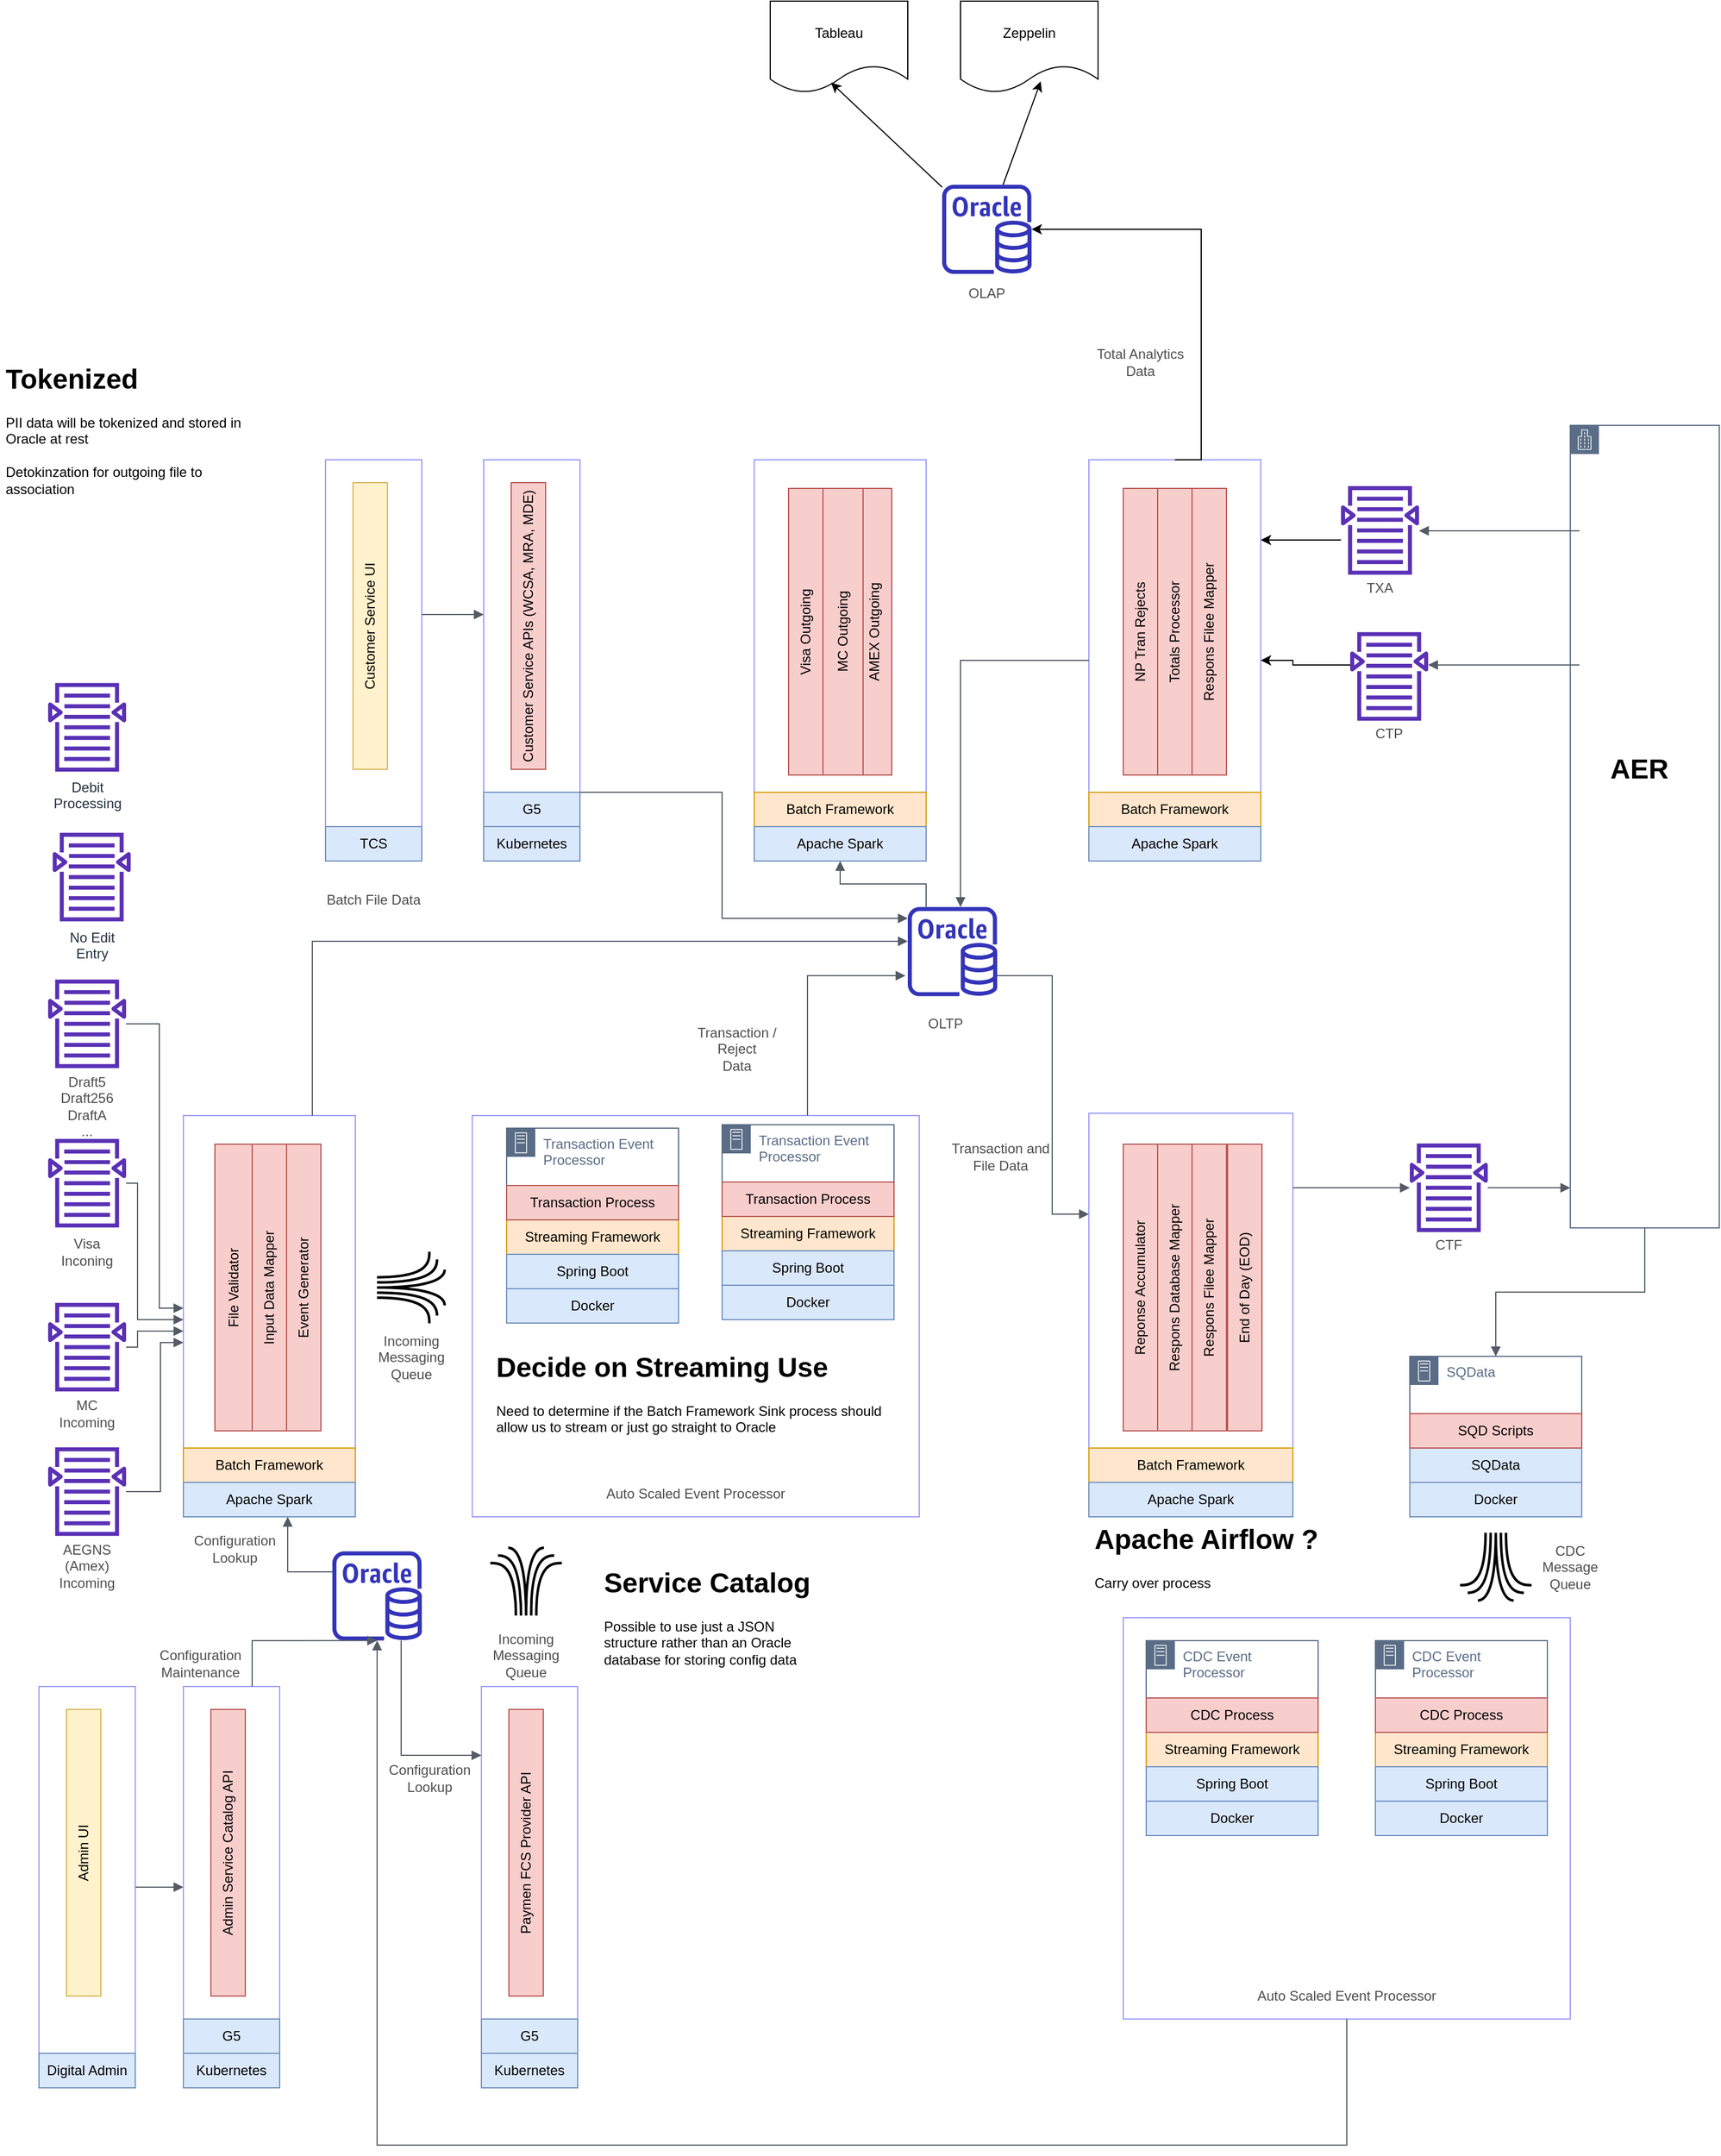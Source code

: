 <mxfile version="13.1.14" type="github" pages="2">
  <diagram id="GUZp1yqy1DNV-uzC5Edy" name="Page-1">
    <mxGraphModel dx="1251" dy="2451" grid="1" gridSize="10" guides="1" tooltips="1" connect="1" arrows="1" fold="1" page="1" pageScale="1" pageWidth="1100" pageHeight="850" math="0" shadow="0">
      <root>
        <mxCell id="0" />
        <mxCell id="1" parent="0" />
        <mxCell id="5xwIzjTkguHjPRyQFBAN-2" value="" style="rounded=0;whiteSpace=wrap;html=1;strokeColor=#9999FF;" parent="1" vertex="1">
          <mxGeometry x="542" y="-178" width="150" height="350" as="geometry" />
        </mxCell>
        <mxCell id="5xwIzjTkguHjPRyQFBAN-3" value="File Validator" style="rounded=0;whiteSpace=wrap;html=1;strokeColor=#b85450;labelBackgroundColor=none;rotation=-90;fillColor=#f8cecc;" parent="1" vertex="1">
          <mxGeometry x="461" y="-44.5" width="250" height="33" as="geometry" />
        </mxCell>
        <mxCell id="5xwIzjTkguHjPRyQFBAN-4" value="Event Generator" style="rounded=0;whiteSpace=wrap;html=1;strokeColor=#b85450;labelBackgroundColor=none;rotation=-90;fillColor=#f8cecc;" parent="1" vertex="1">
          <mxGeometry x="522" y="-43" width="250" height="30" as="geometry" />
        </mxCell>
        <mxCell id="5xwIzjTkguHjPRyQFBAN-5" value="Batch Framework" style="rounded=0;whiteSpace=wrap;html=1;strokeColor=#d79b00;labelBackgroundColor=none;rotation=0;fillColor=#ffe6cc;" parent="1" vertex="1">
          <mxGeometry x="542" y="112" width="150" height="30" as="geometry" />
        </mxCell>
        <mxCell id="5xwIzjTkguHjPRyQFBAN-6" value="Apache Spark" style="rounded=0;whiteSpace=wrap;html=1;strokeColor=#6c8ebf;labelBackgroundColor=none;rotation=0;fillColor=#dae8fc;" parent="1" vertex="1">
          <mxGeometry x="542" y="142" width="150" height="30" as="geometry" />
        </mxCell>
        <mxCell id="5xwIzjTkguHjPRyQFBAN-11" value="" style="outlineConnect=0;fontColor=#232F3E;gradientColor=none;fillColor=#5A30B5;strokeColor=none;dashed=0;verticalLabelPosition=bottom;verticalAlign=top;align=center;html=1;fontSize=12;fontStyle=0;aspect=fixed;pointerEvents=1;shape=mxgraph.aws4.search_documents;shadow=0;labelBackgroundColor=none;" parent="1" vertex="1">
          <mxGeometry x="424" y="-297" width="68" height="78" as="geometry" />
        </mxCell>
        <mxCell id="5xwIzjTkguHjPRyQFBAN-12" value="Input Data Mapper" style="rounded=0;whiteSpace=wrap;html=1;strokeColor=#b85450;labelBackgroundColor=none;rotation=-90;fillColor=#f8cecc;" parent="1" vertex="1">
          <mxGeometry x="492" y="-43" width="250" height="30" as="geometry" />
        </mxCell>
        <mxCell id="5xwIzjTkguHjPRyQFBAN-15" value="" style="rounded=0;whiteSpace=wrap;html=1;strokeColor=#9999FF;" parent="1" vertex="1">
          <mxGeometry x="794" y="-178" width="390" height="350" as="geometry" />
        </mxCell>
        <mxCell id="5xwIzjTkguHjPRyQFBAN-16" value="Auto Scaled Event Processor" style="text;html=1;strokeColor=none;fillColor=none;align=center;verticalAlign=middle;whiteSpace=wrap;rounded=0;shadow=0;labelBackgroundColor=none;fontColor=#4D4D4D;" parent="1" vertex="1">
          <mxGeometry x="794" y="132" width="390" height="40" as="geometry" />
        </mxCell>
        <mxCell id="5xwIzjTkguHjPRyQFBAN-21" value="" style="group" parent="1" vertex="1" connectable="0">
          <mxGeometry x="824" y="-167" width="150" height="170" as="geometry" />
        </mxCell>
        <mxCell id="5xwIzjTkguHjPRyQFBAN-17" value="Transaction Event Processor" style="points=[[0,0],[0.25,0],[0.5,0],[0.75,0],[1,0],[1,0.25],[1,0.5],[1,0.75],[1,1],[0.75,1],[0.5,1],[0.25,1],[0,1],[0,0.75],[0,0.5],[0,0.25]];outlineConnect=0;gradientColor=none;html=1;whiteSpace=wrap;fontSize=12;fontStyle=0;shape=mxgraph.aws4.group;grIcon=mxgraph.aws4.group_on_premise;strokeColor=#5A6C86;fillColor=none;verticalAlign=top;align=left;spacingLeft=30;fontColor=#5A6C86;dashed=0;shadow=0;labelBackgroundColor=none;" parent="5xwIzjTkguHjPRyQFBAN-21" vertex="1">
          <mxGeometry width="150" height="170" as="geometry" />
        </mxCell>
        <mxCell id="5xwIzjTkguHjPRyQFBAN-18" value="Streaming Framework" style="rounded=0;whiteSpace=wrap;html=1;strokeColor=#d79b00;labelBackgroundColor=none;rotation=0;fillColor=#ffe6cc;" parent="5xwIzjTkguHjPRyQFBAN-21" vertex="1">
          <mxGeometry y="80" width="150" height="30" as="geometry" />
        </mxCell>
        <mxCell id="5xwIzjTkguHjPRyQFBAN-19" value="Spring Boot" style="rounded=0;whiteSpace=wrap;html=1;strokeColor=#6c8ebf;labelBackgroundColor=none;rotation=0;fillColor=#dae8fc;" parent="5xwIzjTkguHjPRyQFBAN-21" vertex="1">
          <mxGeometry y="110" width="150" height="30" as="geometry" />
        </mxCell>
        <mxCell id="5xwIzjTkguHjPRyQFBAN-20" value="Docker" style="rounded=0;whiteSpace=wrap;html=1;strokeColor=#6c8ebf;labelBackgroundColor=none;rotation=0;fillColor=#dae8fc;" parent="5xwIzjTkguHjPRyQFBAN-21" vertex="1">
          <mxGeometry y="140" width="150" height="30" as="geometry" />
        </mxCell>
        <mxCell id="5xwIzjTkguHjPRyQFBAN-190" value="Transaction Process" style="rounded=0;whiteSpace=wrap;html=1;strokeColor=#b85450;labelBackgroundColor=none;rotation=0;fillColor=#f8cecc;" parent="5xwIzjTkguHjPRyQFBAN-21" vertex="1">
          <mxGeometry y="50" width="150" height="30" as="geometry" />
        </mxCell>
        <mxCell id="5xwIzjTkguHjPRyQFBAN-42" value="A" style="rounded=0;whiteSpace=wrap;html=1;strokeColor=#9999FF;" parent="1" vertex="1">
          <mxGeometry x="1332" y="-180" width="178" height="352" as="geometry" />
        </mxCell>
        <mxCell id="5xwIzjTkguHjPRyQFBAN-44" value="Respons Filee Mapper" style="rounded=0;whiteSpace=wrap;html=1;strokeColor=#b85450;labelBackgroundColor=none;rotation=-90;fillColor=#f8cecc;" parent="1" vertex="1">
          <mxGeometry x="1312" y="-43" width="250" height="30" as="geometry" />
        </mxCell>
        <mxCell id="5xwIzjTkguHjPRyQFBAN-45" value="Batch Framework" style="rounded=0;whiteSpace=wrap;html=1;strokeColor=#d79b00;labelBackgroundColor=none;rotation=0;fillColor=#ffe6cc;" parent="1" vertex="1">
          <mxGeometry x="1332" y="112" width="178" height="30" as="geometry" />
        </mxCell>
        <mxCell id="5xwIzjTkguHjPRyQFBAN-46" value="Apache Spark" style="rounded=0;whiteSpace=wrap;html=1;strokeColor=#6c8ebf;labelBackgroundColor=none;rotation=0;fillColor=#dae8fc;" parent="1" vertex="1">
          <mxGeometry x="1332" y="142" width="178" height="30" as="geometry" />
        </mxCell>
        <mxCell id="5xwIzjTkguHjPRyQFBAN-47" value="Reponse Accumulator" style="rounded=0;whiteSpace=wrap;html=1;strokeColor=#b85450;labelBackgroundColor=none;rotation=-90;fillColor=#f8cecc;" parent="1" vertex="1">
          <mxGeometry x="1252" y="-43" width="250" height="30" as="geometry" />
        </mxCell>
        <mxCell id="5xwIzjTkguHjPRyQFBAN-49" value="" style="edgeStyle=orthogonalEdgeStyle;html=1;endArrow=none;elbow=vertical;startArrow=block;startFill=1;strokeColor=#545B64;rounded=0;fontColor=#4D4D4D;" parent="1" source="5xwIzjTkguHjPRyQFBAN-2" target="5xwIzjTkguHjPRyQFBAN-10" edge="1">
          <mxGeometry width="100" relative="1" as="geometry">
            <mxPoint x="762" y="-268" as="sourcePoint" />
            <mxPoint x="1012" y="102" as="targetPoint" />
            <Array as="points">
              <mxPoint x="633" y="220" />
            </Array>
          </mxGeometry>
        </mxCell>
        <mxCell id="5xwIzjTkguHjPRyQFBAN-52" value="" style="points=[[0,0],[0.25,0],[0.5,0],[0.75,0],[1,0],[1,0.25],[1,0.5],[1,0.75],[1,1],[0.75,1],[0.5,1],[0.25,1],[0,1],[0,0.75],[0,0.5],[0,0.25]];outlineConnect=0;gradientColor=none;html=1;whiteSpace=wrap;fontSize=12;fontStyle=0;shape=mxgraph.aws4.group;grIcon=mxgraph.aws4.group_corporate_data_center;strokeColor=#5A6C86;fillColor=none;verticalAlign=top;align=left;spacingLeft=30;fontColor=#5A6C86;dashed=0;shadow=0;labelBackgroundColor=none;" parent="1" vertex="1">
          <mxGeometry x="1752" y="-780" width="130" height="700" as="geometry" />
        </mxCell>
        <mxCell id="5xwIzjTkguHjPRyQFBAN-54" value="Respons Database Mapper" style="rounded=0;whiteSpace=wrap;html=1;strokeColor=#b85450;labelBackgroundColor=none;rotation=-90;fillColor=#f8cecc;" parent="1" vertex="1">
          <mxGeometry x="1282" y="-43" width="250" height="30" as="geometry" />
        </mxCell>
        <mxCell id="5xwIzjTkguHjPRyQFBAN-57" value="" style="edgeStyle=orthogonalEdgeStyle;html=1;endArrow=none;elbow=vertical;startArrow=block;startFill=1;strokeColor=#545B64;rounded=0;fontColor=#4D4D4D;" parent="1" source="5xwIzjTkguHjPRyQFBAN-2" target="5xwIzjTkguHjPRyQFBAN-11" edge="1">
          <mxGeometry width="100" relative="1" as="geometry">
            <mxPoint x="627" y="-168" as="sourcePoint" />
            <mxPoint x="721" y="-290" as="targetPoint" />
            <Array as="points">
              <mxPoint x="521" y="-10" />
              <mxPoint x="521" y="-258" />
            </Array>
          </mxGeometry>
        </mxCell>
        <mxCell id="5xwIzjTkguHjPRyQFBAN-58" value="Draft5&lt;br&gt;Draft256&lt;br&gt;DraftA&lt;br&gt;..." style="text;html=1;strokeColor=none;fillColor=none;align=center;verticalAlign=middle;whiteSpace=wrap;rounded=0;shadow=0;labelBackgroundColor=none;fontColor=#4D4D4D;" parent="1" vertex="1">
          <mxGeometry x="428" y="-219" width="60" height="65" as="geometry" />
        </mxCell>
        <mxCell id="5xwIzjTkguHjPRyQFBAN-60" value="" style="outlineConnect=0;fontColor=#232F3E;gradientColor=#945DF2;gradientDirection=north;fillColor=none;strokeColor=#000000;dashed=0;verticalLabelPosition=bottom;verticalAlign=top;align=center;html=1;fontSize=12;fontStyle=0;aspect=fixed;shape=mxgraph.aws4.resourceIcon;resIcon=mxgraph.aws4.kinesis;shadow=0;labelBackgroundColor=none;rotation=-180;" parent="1" vertex="1">
          <mxGeometry x="702" y="-67" width="78" height="78" as="geometry" />
        </mxCell>
        <mxCell id="5xwIzjTkguHjPRyQFBAN-62" value="Incoming Messaging Queue" style="text;html=1;strokeColor=none;fillColor=none;align=center;verticalAlign=middle;whiteSpace=wrap;rounded=0;shadow=0;labelBackgroundColor=none;fontColor=#4D4D4D;" parent="1" vertex="1">
          <mxGeometry x="711" width="60" height="65" as="geometry" />
        </mxCell>
        <mxCell id="5xwIzjTkguHjPRyQFBAN-66" value="" style="outlineConnect=0;fontColor=#232F3E;gradientColor=none;fillColor=#3334B9;strokeColor=none;dashed=0;verticalLabelPosition=bottom;verticalAlign=top;align=center;html=1;fontSize=12;fontStyle=0;aspect=fixed;pointerEvents=1;shape=mxgraph.aws4.rds_oracle_instance;shadow=0;labelBackgroundColor=none;" parent="1" vertex="1">
          <mxGeometry x="1174" y="-360" width="78" height="78" as="geometry" />
        </mxCell>
        <mxCell id="5xwIzjTkguHjPRyQFBAN-67" value="" style="edgeStyle=orthogonalEdgeStyle;html=1;endArrow=none;elbow=vertical;startArrow=block;startFill=1;strokeColor=#545B64;rounded=0;fontColor=#4D4D4D;entryX=0.75;entryY=0;entryDx=0;entryDy=0;" parent="1" target="5xwIzjTkguHjPRyQFBAN-15" edge="1">
          <mxGeometry width="100" relative="1" as="geometry">
            <mxPoint x="1172" y="-300" as="sourcePoint" />
            <mxPoint x="1367" y="-168" as="targetPoint" />
            <Array as="points">
              <mxPoint x="1087" y="-300" />
            </Array>
          </mxGeometry>
        </mxCell>
        <mxCell id="5xwIzjTkguHjPRyQFBAN-69" value="" style="edgeStyle=orthogonalEdgeStyle;html=1;endArrow=none;elbow=vertical;startArrow=block;startFill=1;strokeColor=#545B64;rounded=0;fontColor=#4D4D4D;exitX=0;exitY=0.25;exitDx=0;exitDy=0;" parent="1" source="5xwIzjTkguHjPRyQFBAN-42" target="5xwIzjTkguHjPRyQFBAN-66" edge="1">
          <mxGeometry width="100" relative="1" as="geometry">
            <mxPoint x="1302" y="30" as="sourcePoint" />
            <mxPoint x="1194" y="-80.5" as="targetPoint" />
            <Array as="points">
              <mxPoint x="1300" y="-92" />
              <mxPoint x="1300" y="-300" />
            </Array>
          </mxGeometry>
        </mxCell>
        <mxCell id="5xwIzjTkguHjPRyQFBAN-72" value="" style="edgeStyle=orthogonalEdgeStyle;html=1;endArrow=none;elbow=vertical;startArrow=block;startFill=1;strokeColor=#545B64;rounded=0;fontColor=#4D4D4D;entryX=0.75;entryY=0;entryDx=0;entryDy=0;" parent="1" source="5xwIzjTkguHjPRyQFBAN-66" target="5xwIzjTkguHjPRyQFBAN-2" edge="1">
          <mxGeometry width="100" relative="1" as="geometry">
            <mxPoint x="627" y="-168" as="sourcePoint" />
            <mxPoint x="713.0" y="-252" as="targetPoint" />
            <Array as="points">
              <mxPoint x="655" y="-330" />
            </Array>
          </mxGeometry>
        </mxCell>
        <mxCell id="5xwIzjTkguHjPRyQFBAN-73" value="Batch File Data" style="text;html=1;strokeColor=none;fillColor=none;align=center;verticalAlign=middle;whiteSpace=wrap;rounded=0;shadow=0;labelBackgroundColor=none;fontColor=#4D4D4D;" parent="1" vertex="1">
          <mxGeometry x="663" y="-380" width="90" height="28" as="geometry" />
        </mxCell>
        <mxCell id="5xwIzjTkguHjPRyQFBAN-76" value="Transaction / Reject&lt;br&gt;Data" style="text;html=1;strokeColor=none;fillColor=none;align=center;verticalAlign=middle;whiteSpace=wrap;rounded=0;shadow=0;labelBackgroundColor=none;fontColor=#4D4D4D;" parent="1" vertex="1">
          <mxGeometry x="980" y="-261" width="90" height="50" as="geometry" />
        </mxCell>
        <mxCell id="5xwIzjTkguHjPRyQFBAN-77" value="Transaction and File Data" style="text;html=1;strokeColor=none;fillColor=none;align=center;verticalAlign=middle;whiteSpace=wrap;rounded=0;shadow=0;labelBackgroundColor=none;fontColor=#4D4D4D;" parent="1" vertex="1">
          <mxGeometry x="1210" y="-167" width="90" height="50" as="geometry" />
        </mxCell>
        <mxCell id="5xwIzjTkguHjPRyQFBAN-91" value="" style="edgeStyle=orthogonalEdgeStyle;html=1;endArrow=none;elbow=vertical;startArrow=block;startFill=1;strokeColor=#545B64;rounded=0;fontColor=#4D4D4D;" parent="1" source="5xwIzjTkguHjPRyQFBAN-78" target="5xwIzjTkguHjPRyQFBAN-87" edge="1">
          <mxGeometry width="100" relative="1" as="geometry">
            <mxPoint x="713.0" y="-390" as="sourcePoint" />
            <mxPoint x="713.0" y="-330" as="targetPoint" />
          </mxGeometry>
        </mxCell>
        <mxCell id="5xwIzjTkguHjPRyQFBAN-94" value="" style="edgeStyle=orthogonalEdgeStyle;html=1;endArrow=none;elbow=vertical;startArrow=block;startFill=1;strokeColor=#545B64;rounded=0;fontColor=#4D4D4D;" parent="1" source="5xwIzjTkguHjPRyQFBAN-48" edge="1">
          <mxGeometry width="100" relative="1" as="geometry">
            <mxPoint x="1342" y="-80.5" as="sourcePoint" />
            <mxPoint x="1510" y="-115" as="targetPoint" />
            <Array as="points">
              <mxPoint x="1510" y="-115" />
            </Array>
          </mxGeometry>
        </mxCell>
        <mxCell id="5xwIzjTkguHjPRyQFBAN-96" value="" style="group" parent="1" vertex="1" connectable="0">
          <mxGeometry x="1612" y="-154" width="68" height="100" as="geometry" />
        </mxCell>
        <mxCell id="5xwIzjTkguHjPRyQFBAN-48" value="" style="outlineConnect=0;fontColor=#232F3E;gradientColor=none;fillColor=#5A30B5;strokeColor=none;dashed=0;verticalLabelPosition=bottom;verticalAlign=top;align=center;html=1;fontSize=12;fontStyle=0;aspect=fixed;pointerEvents=1;shape=mxgraph.aws4.search_documents;shadow=0;labelBackgroundColor=none;" parent="5xwIzjTkguHjPRyQFBAN-96" vertex="1">
          <mxGeometry width="68" height="78" as="geometry" />
        </mxCell>
        <mxCell id="5xwIzjTkguHjPRyQFBAN-59" value="CTF" style="text;html=1;strokeColor=none;fillColor=none;align=center;verticalAlign=middle;whiteSpace=wrap;rounded=0;shadow=0;labelBackgroundColor=none;fontColor=#4D4D4D;" parent="5xwIzjTkguHjPRyQFBAN-96" vertex="1">
          <mxGeometry x="4" y="78" width="60" height="22" as="geometry" />
        </mxCell>
        <mxCell id="5xwIzjTkguHjPRyQFBAN-97" value="" style="edgeStyle=orthogonalEdgeStyle;html=1;endArrow=none;elbow=vertical;startArrow=block;startFill=1;strokeColor=#545B64;rounded=0;fontColor=#4D4D4D;" parent="1" source="5xwIzjTkguHjPRyQFBAN-52" target="5xwIzjTkguHjPRyQFBAN-48" edge="1">
          <mxGeometry width="100" relative="1" as="geometry">
            <mxPoint x="1532" y="10" as="sourcePoint" />
            <mxPoint x="1652" y="70" as="targetPoint" />
            <Array as="points">
              <mxPoint x="1710" y="-115" />
              <mxPoint x="1710" y="-115" />
            </Array>
          </mxGeometry>
        </mxCell>
        <mxCell id="5xwIzjTkguHjPRyQFBAN-98" value="" style="group" parent="1" vertex="1" connectable="0">
          <mxGeometry x="1552" y="-727.41" width="68" height="112.41" as="geometry" />
        </mxCell>
        <mxCell id="5xwIzjTkguHjPRyQFBAN-99" value="" style="outlineConnect=0;fontColor=#232F3E;gradientColor=none;fillColor=#5A30B5;strokeColor=none;dashed=0;verticalLabelPosition=bottom;verticalAlign=top;align=center;html=1;fontSize=12;fontStyle=0;aspect=fixed;pointerEvents=1;shape=mxgraph.aws4.search_documents;shadow=0;labelBackgroundColor=none;" parent="5xwIzjTkguHjPRyQFBAN-98" vertex="1">
          <mxGeometry width="68" height="78" as="geometry" />
        </mxCell>
        <mxCell id="5xwIzjTkguHjPRyQFBAN-100" value="TXA" style="text;html=1;strokeColor=none;fillColor=none;align=center;verticalAlign=middle;whiteSpace=wrap;rounded=0;shadow=0;labelBackgroundColor=none;fontColor=#4D4D4D;" parent="5xwIzjTkguHjPRyQFBAN-98" vertex="1">
          <mxGeometry x="4" y="78" width="60" height="22" as="geometry" />
        </mxCell>
        <mxCell id="5xwIzjTkguHjPRyQFBAN-101" value="" style="group" parent="1" vertex="1" connectable="0">
          <mxGeometry x="1560" y="-600" width="68" height="100" as="geometry" />
        </mxCell>
        <mxCell id="5xwIzjTkguHjPRyQFBAN-102" value="" style="outlineConnect=0;fontColor=#232F3E;gradientColor=none;fillColor=#5A30B5;strokeColor=none;dashed=0;verticalLabelPosition=bottom;verticalAlign=top;align=center;html=1;fontSize=12;fontStyle=0;aspect=fixed;pointerEvents=1;shape=mxgraph.aws4.search_documents;shadow=0;labelBackgroundColor=none;" parent="5xwIzjTkguHjPRyQFBAN-101" vertex="1">
          <mxGeometry width="68" height="78" as="geometry" />
        </mxCell>
        <mxCell id="5xwIzjTkguHjPRyQFBAN-103" value="CTP" style="text;html=1;strokeColor=none;fillColor=none;align=center;verticalAlign=middle;whiteSpace=wrap;rounded=0;shadow=0;labelBackgroundColor=none;fontColor=#4D4D4D;" parent="5xwIzjTkguHjPRyQFBAN-101" vertex="1">
          <mxGeometry x="4" y="78" width="60" height="22" as="geometry" />
        </mxCell>
        <mxCell id="5xwIzjTkguHjPRyQFBAN-106" value="" style="edgeStyle=orthogonalEdgeStyle;html=1;endArrow=none;elbow=vertical;startArrow=block;startFill=1;strokeColor=#545B64;rounded=0;fontColor=#4D4D4D;" parent="1" source="5xwIzjTkguHjPRyQFBAN-99" edge="1">
          <mxGeometry width="100" relative="1" as="geometry">
            <mxPoint x="1640" y="-225.941" as="sourcePoint" />
            <mxPoint x="1750" y="-688" as="targetPoint" />
            <Array as="points">
              <mxPoint x="1760" y="-688" />
            </Array>
          </mxGeometry>
        </mxCell>
        <mxCell id="5xwIzjTkguHjPRyQFBAN-107" value="" style="edgeStyle=orthogonalEdgeStyle;html=1;endArrow=none;elbow=vertical;startArrow=block;startFill=1;strokeColor=#545B64;rounded=0;fontColor=#4D4D4D;" parent="1" source="5xwIzjTkguHjPRyQFBAN-102" edge="1">
          <mxGeometry width="100" relative="1" as="geometry">
            <mxPoint x="1598" y="-481.941" as="sourcePoint" />
            <mxPoint x="1760" y="-571" as="targetPoint" />
            <Array as="points">
              <mxPoint x="1630" y="-571" />
              <mxPoint x="1630" y="-571" />
            </Array>
          </mxGeometry>
        </mxCell>
        <mxCell id="5xwIzjTkguHjPRyQFBAN-108" value="" style="rounded=0;whiteSpace=wrap;html=1;strokeColor=#9999FF;" parent="1" vertex="1">
          <mxGeometry x="1332" y="-750" width="150" height="350" as="geometry" />
        </mxCell>
        <mxCell id="5xwIzjTkguHjPRyQFBAN-109" value="Respons Filee Mapper" style="rounded=0;whiteSpace=wrap;html=1;strokeColor=#b85450;labelBackgroundColor=none;rotation=-90;fillColor=#f8cecc;" parent="1" vertex="1">
          <mxGeometry x="1312" y="-615" width="250" height="30" as="geometry" />
        </mxCell>
        <mxCell id="5xwIzjTkguHjPRyQFBAN-110" value="Batch Framework" style="rounded=0;whiteSpace=wrap;html=1;strokeColor=#d79b00;labelBackgroundColor=none;rotation=0;fillColor=#ffe6cc;" parent="1" vertex="1">
          <mxGeometry x="1332" y="-460" width="150" height="30" as="geometry" />
        </mxCell>
        <mxCell id="5xwIzjTkguHjPRyQFBAN-111" value="Apache Spark" style="rounded=0;whiteSpace=wrap;html=1;strokeColor=#6c8ebf;labelBackgroundColor=none;rotation=0;fillColor=#dae8fc;" parent="1" vertex="1">
          <mxGeometry x="1332" y="-430" width="150" height="30" as="geometry" />
        </mxCell>
        <mxCell id="5xwIzjTkguHjPRyQFBAN-112" value="NP Tran Rejects" style="rounded=0;whiteSpace=wrap;html=1;strokeColor=#b85450;labelBackgroundColor=none;rotation=-90;fillColor=#f8cecc;" parent="1" vertex="1">
          <mxGeometry x="1252" y="-615" width="250" height="30" as="geometry" />
        </mxCell>
        <mxCell id="5xwIzjTkguHjPRyQFBAN-113" value="Totals Processor" style="rounded=0;whiteSpace=wrap;html=1;strokeColor=#b85450;labelBackgroundColor=none;rotation=-90;fillColor=#f8cecc;" parent="1" vertex="1">
          <mxGeometry x="1282" y="-615" width="250" height="30" as="geometry" />
        </mxCell>
        <mxCell id="5xwIzjTkguHjPRyQFBAN-115" value="" style="edgeStyle=orthogonalEdgeStyle;rounded=0;orthogonalLoop=1;jettySize=auto;html=1;fontColor=#4D4D4D;entryX=1;entryY=0.5;entryDx=0;entryDy=0;" parent="1" source="5xwIzjTkguHjPRyQFBAN-102" target="5xwIzjTkguHjPRyQFBAN-108" edge="1">
          <mxGeometry relative="1" as="geometry">
            <Array as="points">
              <mxPoint x="1510" y="-571" />
              <mxPoint x="1510" y="-575" />
            </Array>
            <mxPoint x="1554" y="-470" as="targetPoint" />
          </mxGeometry>
        </mxCell>
        <mxCell id="5xwIzjTkguHjPRyQFBAN-119" value="" style="edgeStyle=orthogonalEdgeStyle;rounded=0;orthogonalLoop=1;jettySize=auto;html=1;fontColor=#4D4D4D;" parent="1" source="5xwIzjTkguHjPRyQFBAN-99" target="5xwIzjTkguHjPRyQFBAN-108" edge="1">
          <mxGeometry relative="1" as="geometry">
            <mxPoint x="1462" y="-533.824" as="targetPoint" />
            <Array as="points">
              <mxPoint x="1510" y="-680" />
              <mxPoint x="1510" y="-680" />
            </Array>
          </mxGeometry>
        </mxCell>
        <mxCell id="5xwIzjTkguHjPRyQFBAN-120" value="" style="group" parent="1" vertex="1" connectable="0">
          <mxGeometry x="804" y="-750" width="84" height="350" as="geometry" />
        </mxCell>
        <mxCell id="5xwIzjTkguHjPRyQFBAN-121" value="" style="rounded=0;whiteSpace=wrap;html=1;strokeColor=#9999FF;" parent="5xwIzjTkguHjPRyQFBAN-120" vertex="1">
          <mxGeometry width="84" height="350" as="geometry" />
        </mxCell>
        <mxCell id="5xwIzjTkguHjPRyQFBAN-122" value="G5" style="rounded=0;whiteSpace=wrap;html=1;strokeColor=#6c8ebf;labelBackgroundColor=none;rotation=0;fillColor=#dae8fc;" parent="5xwIzjTkguHjPRyQFBAN-120" vertex="1">
          <mxGeometry y="290" width="84" height="30" as="geometry" />
        </mxCell>
        <mxCell id="5xwIzjTkguHjPRyQFBAN-123" value="Kubernetes" style="rounded=0;whiteSpace=wrap;html=1;strokeColor=#6c8ebf;labelBackgroundColor=none;rotation=0;fillColor=#dae8fc;" parent="5xwIzjTkguHjPRyQFBAN-120" vertex="1">
          <mxGeometry y="320" width="84" height="30" as="geometry" />
        </mxCell>
        <mxCell id="5xwIzjTkguHjPRyQFBAN-124" value="Customer Service APIs (WCSA, MRA, MDE)" style="rounded=0;whiteSpace=wrap;html=1;strokeColor=#b85450;labelBackgroundColor=none;rotation=-90;fillColor=#f8cecc;" parent="5xwIzjTkguHjPRyQFBAN-120" vertex="1">
          <mxGeometry x="-86" y="130" width="250" height="30" as="geometry" />
        </mxCell>
        <mxCell id="5xwIzjTkguHjPRyQFBAN-127" value="" style="group" parent="1" vertex="1" connectable="0">
          <mxGeometry x="666" y="-750" width="84" height="350" as="geometry" />
        </mxCell>
        <mxCell id="5xwIzjTkguHjPRyQFBAN-128" value="" style="rounded=0;whiteSpace=wrap;html=1;strokeColor=#9999FF;" parent="5xwIzjTkguHjPRyQFBAN-127" vertex="1">
          <mxGeometry width="84" height="350" as="geometry" />
        </mxCell>
        <mxCell id="5xwIzjTkguHjPRyQFBAN-129" value="TCS" style="rounded=0;whiteSpace=wrap;html=1;strokeColor=#6c8ebf;labelBackgroundColor=none;rotation=0;fillColor=#dae8fc;" parent="5xwIzjTkguHjPRyQFBAN-127" vertex="1">
          <mxGeometry y="320" width="84" height="30" as="geometry" />
        </mxCell>
        <mxCell id="5xwIzjTkguHjPRyQFBAN-130" value="Customer Service UI" style="rounded=0;whiteSpace=wrap;html=1;strokeColor=#d6b656;labelBackgroundColor=none;rotation=-90;fillColor=#fff2cc;" parent="5xwIzjTkguHjPRyQFBAN-127" vertex="1">
          <mxGeometry x="-86" y="130" width="250" height="30" as="geometry" />
        </mxCell>
        <mxCell id="5xwIzjTkguHjPRyQFBAN-131" value="" style="edgeStyle=orthogonalEdgeStyle;html=1;endArrow=none;elbow=vertical;startArrow=block;startFill=1;strokeColor=#545B64;rounded=0;fontColor=#4D4D4D;" parent="1" source="5xwIzjTkguHjPRyQFBAN-121" target="5xwIzjTkguHjPRyQFBAN-128" edge="1">
          <mxGeometry width="100" relative="1" as="geometry">
            <mxPoint x="837" y="-760" as="sourcePoint" />
            <mxPoint x="568.0" y="-330" as="targetPoint" />
            <Array as="points">
              <mxPoint x="797" y="-615" />
              <mxPoint x="797" y="-615" />
            </Array>
          </mxGeometry>
        </mxCell>
        <mxCell id="5xwIzjTkguHjPRyQFBAN-132" value="" style="edgeStyle=orthogonalEdgeStyle;html=1;endArrow=none;elbow=vertical;startArrow=block;startFill=1;strokeColor=#545B64;rounded=0;fontColor=#4D4D4D;" parent="1" source="5xwIzjTkguHjPRyQFBAN-66" target="5xwIzjTkguHjPRyQFBAN-121" edge="1">
          <mxGeometry width="100" relative="1" as="geometry">
            <mxPoint x="962" y="-565" as="sourcePoint" />
            <mxPoint x="926" y="-565" as="targetPoint" />
            <Array as="points">
              <mxPoint x="1012" y="-350" />
              <mxPoint x="1012" y="-460" />
            </Array>
          </mxGeometry>
        </mxCell>
        <mxCell id="5xwIzjTkguHjPRyQFBAN-133" value="" style="outlineConnect=0;fontColor=#232F3E;gradientColor=none;fillColor=#5A30B5;strokeColor=none;dashed=0;verticalLabelPosition=bottom;verticalAlign=top;align=center;html=1;fontSize=12;fontStyle=0;aspect=fixed;pointerEvents=1;shape=mxgraph.aws4.search_documents;shadow=0;labelBackgroundColor=none;" parent="1" vertex="1">
          <mxGeometry x="424" y="-158" width="68" height="78" as="geometry" />
        </mxCell>
        <mxCell id="5xwIzjTkguHjPRyQFBAN-134" value="Visa&lt;br&gt;Inconing" style="text;html=1;strokeColor=none;fillColor=none;align=center;verticalAlign=middle;whiteSpace=wrap;rounded=0;shadow=0;labelBackgroundColor=none;fontColor=#4D4D4D;" parent="1" vertex="1">
          <mxGeometry x="428" y="-80" width="60" height="41" as="geometry" />
        </mxCell>
        <mxCell id="5xwIzjTkguHjPRyQFBAN-137" value="" style="outlineConnect=0;fontColor=#232F3E;gradientColor=none;fillColor=#5A30B5;strokeColor=none;dashed=0;verticalLabelPosition=bottom;verticalAlign=top;align=center;html=1;fontSize=12;fontStyle=0;aspect=fixed;pointerEvents=1;shape=mxgraph.aws4.search_documents;shadow=0;labelBackgroundColor=none;" parent="1" vertex="1">
          <mxGeometry x="424" y="-15" width="68" height="78" as="geometry" />
        </mxCell>
        <mxCell id="5xwIzjTkguHjPRyQFBAN-138" value="MC Incoming" style="text;html=1;strokeColor=none;fillColor=none;align=center;verticalAlign=middle;whiteSpace=wrap;rounded=0;shadow=0;labelBackgroundColor=none;fontColor=#4D4D4D;" parent="1" vertex="1">
          <mxGeometry x="428" y="63" width="60" height="38" as="geometry" />
        </mxCell>
        <mxCell id="5xwIzjTkguHjPRyQFBAN-139" value="" style="outlineConnect=0;fontColor=#232F3E;gradientColor=none;fillColor=#5A30B5;strokeColor=none;dashed=0;verticalLabelPosition=bottom;verticalAlign=top;align=center;html=1;fontSize=12;fontStyle=0;aspect=fixed;pointerEvents=1;shape=mxgraph.aws4.search_documents;shadow=0;labelBackgroundColor=none;" parent="1" vertex="1">
          <mxGeometry x="424" y="111" width="68" height="78" as="geometry" />
        </mxCell>
        <mxCell id="5xwIzjTkguHjPRyQFBAN-140" value="AEGNS (Amex) Incoming" style="text;html=1;strokeColor=none;fillColor=none;align=center;verticalAlign=middle;whiteSpace=wrap;rounded=0;shadow=0;labelBackgroundColor=none;fontColor=#4D4D4D;" parent="1" vertex="1">
          <mxGeometry x="428" y="189" width="60" height="52" as="geometry" />
        </mxCell>
        <mxCell id="5xwIzjTkguHjPRyQFBAN-141" value="" style="edgeStyle=orthogonalEdgeStyle;html=1;endArrow=none;elbow=vertical;startArrow=block;startFill=1;strokeColor=#545B64;rounded=0;fontColor=#4D4D4D;" parent="1" source="5xwIzjTkguHjPRyQFBAN-2" target="5xwIzjTkguHjPRyQFBAN-133" edge="1">
          <mxGeometry width="100" relative="1" as="geometry">
            <mxPoint x="552" y="-80.5" as="sourcePoint" />
            <mxPoint x="510" y="-129" as="targetPoint" />
            <Array as="points">
              <mxPoint x="502" />
              <mxPoint x="502" y="-119" />
            </Array>
          </mxGeometry>
        </mxCell>
        <mxCell id="5xwIzjTkguHjPRyQFBAN-142" value="" style="edgeStyle=orthogonalEdgeStyle;html=1;endArrow=none;elbow=vertical;startArrow=block;startFill=1;strokeColor=#545B64;rounded=0;fontColor=#4D4D4D;" parent="1" source="5xwIzjTkguHjPRyQFBAN-2" target="5xwIzjTkguHjPRyQFBAN-137" edge="1">
          <mxGeometry width="100" relative="1" as="geometry">
            <mxPoint x="552" y="10.0" as="sourcePoint" />
            <mxPoint x="510.0" y="10.0" as="targetPoint" />
            <Array as="points">
              <mxPoint x="502" y="10" />
              <mxPoint x="502" y="24" />
            </Array>
          </mxGeometry>
        </mxCell>
        <mxCell id="5xwIzjTkguHjPRyQFBAN-143" value="" style="edgeStyle=orthogonalEdgeStyle;html=1;endArrow=none;elbow=vertical;startArrow=block;startFill=1;strokeColor=#545B64;rounded=0;fontColor=#4D4D4D;" parent="1" source="5xwIzjTkguHjPRyQFBAN-2" target="5xwIzjTkguHjPRyQFBAN-139" edge="1">
          <mxGeometry width="100" relative="1" as="geometry">
            <mxPoint x="552" y="20.0" as="sourcePoint" />
            <mxPoint x="510.0" y="153" as="targetPoint" />
            <Array as="points">
              <mxPoint x="522" y="20" />
              <mxPoint x="522" y="150" />
            </Array>
          </mxGeometry>
        </mxCell>
        <mxCell id="5xwIzjTkguHjPRyQFBAN-145" value="" style="group" parent="1" vertex="1" connectable="0">
          <mxGeometry x="802" y="320" width="84" height="350" as="geometry" />
        </mxCell>
        <mxCell id="5xwIzjTkguHjPRyQFBAN-146" value="" style="rounded=0;whiteSpace=wrap;html=1;strokeColor=#9999FF;" parent="5xwIzjTkguHjPRyQFBAN-145" vertex="1">
          <mxGeometry width="84" height="350" as="geometry" />
        </mxCell>
        <mxCell id="5xwIzjTkguHjPRyQFBAN-147" value="G5" style="rounded=0;whiteSpace=wrap;html=1;strokeColor=#6c8ebf;labelBackgroundColor=none;rotation=0;fillColor=#dae8fc;" parent="5xwIzjTkguHjPRyQFBAN-145" vertex="1">
          <mxGeometry y="290" width="84" height="30" as="geometry" />
        </mxCell>
        <mxCell id="5xwIzjTkguHjPRyQFBAN-148" value="Kubernetes" style="rounded=0;whiteSpace=wrap;html=1;strokeColor=#6c8ebf;labelBackgroundColor=none;rotation=0;fillColor=#dae8fc;" parent="5xwIzjTkguHjPRyQFBAN-145" vertex="1">
          <mxGeometry y="320" width="84" height="30" as="geometry" />
        </mxCell>
        <mxCell id="5xwIzjTkguHjPRyQFBAN-149" value="Paymen FCS Provider API" style="rounded=0;whiteSpace=wrap;html=1;strokeColor=#b85450;labelBackgroundColor=none;rotation=-90;fillColor=#f8cecc;" parent="5xwIzjTkguHjPRyQFBAN-145" vertex="1">
          <mxGeometry x="-86" y="130" width="250" height="30" as="geometry" />
        </mxCell>
        <mxCell id="5xwIzjTkguHjPRyQFBAN-150" value="" style="group" parent="1" vertex="1" connectable="0">
          <mxGeometry x="416" y="320" width="84" height="350" as="geometry" />
        </mxCell>
        <mxCell id="5xwIzjTkguHjPRyQFBAN-86" value="" style="group" parent="5xwIzjTkguHjPRyQFBAN-150" vertex="1" connectable="0">
          <mxGeometry width="84" height="350" as="geometry" />
        </mxCell>
        <mxCell id="5xwIzjTkguHjPRyQFBAN-87" value="" style="rounded=0;whiteSpace=wrap;html=1;strokeColor=#9999FF;" parent="5xwIzjTkguHjPRyQFBAN-86" vertex="1">
          <mxGeometry width="84" height="350" as="geometry" />
        </mxCell>
        <mxCell id="5xwIzjTkguHjPRyQFBAN-89" value="Digital Admin" style="rounded=0;whiteSpace=wrap;html=1;strokeColor=#6c8ebf;labelBackgroundColor=none;rotation=0;fillColor=#dae8fc;" parent="5xwIzjTkguHjPRyQFBAN-86" vertex="1">
          <mxGeometry y="320" width="84" height="30" as="geometry" />
        </mxCell>
        <mxCell id="5xwIzjTkguHjPRyQFBAN-90" value="Admin UI" style="rounded=0;whiteSpace=wrap;html=1;strokeColor=#d6b656;labelBackgroundColor=none;rotation=-90;fillColor=#fff2cc;" parent="5xwIzjTkguHjPRyQFBAN-86" vertex="1">
          <mxGeometry x="-86" y="130" width="250" height="30" as="geometry" />
        </mxCell>
        <mxCell id="5xwIzjTkguHjPRyQFBAN-151" value="" style="group" parent="1" vertex="1" connectable="0">
          <mxGeometry x="542" y="320" width="84" height="350" as="geometry" />
        </mxCell>
        <mxCell id="5xwIzjTkguHjPRyQFBAN-85" value="" style="group" parent="5xwIzjTkguHjPRyQFBAN-151" vertex="1" connectable="0">
          <mxGeometry width="84" height="350" as="geometry" />
        </mxCell>
        <mxCell id="5xwIzjTkguHjPRyQFBAN-78" value="" style="rounded=0;whiteSpace=wrap;html=1;strokeColor=#9999FF;" parent="5xwIzjTkguHjPRyQFBAN-85" vertex="1">
          <mxGeometry width="84" height="350" as="geometry" />
        </mxCell>
        <mxCell id="5xwIzjTkguHjPRyQFBAN-79" value="G5" style="rounded=0;whiteSpace=wrap;html=1;strokeColor=#6c8ebf;labelBackgroundColor=none;rotation=0;fillColor=#dae8fc;" parent="5xwIzjTkguHjPRyQFBAN-85" vertex="1">
          <mxGeometry y="290" width="84" height="30" as="geometry" />
        </mxCell>
        <mxCell id="5xwIzjTkguHjPRyQFBAN-80" value="Kubernetes" style="rounded=0;whiteSpace=wrap;html=1;strokeColor=#6c8ebf;labelBackgroundColor=none;rotation=0;fillColor=#dae8fc;" parent="5xwIzjTkguHjPRyQFBAN-85" vertex="1">
          <mxGeometry y="320" width="84" height="30" as="geometry" />
        </mxCell>
        <mxCell id="5xwIzjTkguHjPRyQFBAN-81" value="Admin Service Catalog API" style="rounded=0;whiteSpace=wrap;html=1;strokeColor=#b85450;labelBackgroundColor=none;rotation=-90;fillColor=#f8cecc;" parent="5xwIzjTkguHjPRyQFBAN-85" vertex="1">
          <mxGeometry x="-86" y="130" width="250" height="30" as="geometry" />
        </mxCell>
        <mxCell id="5xwIzjTkguHjPRyQFBAN-152" value="" style="edgeStyle=orthogonalEdgeStyle;html=1;endArrow=none;elbow=vertical;startArrow=block;startFill=1;strokeColor=#545B64;rounded=0;fontColor=#4D4D4D;" parent="1" source="5xwIzjTkguHjPRyQFBAN-146" target="5xwIzjTkguHjPRyQFBAN-10" edge="1">
          <mxGeometry width="100" relative="1" as="geometry">
            <mxPoint x="619" y="-560" as="sourcePoint" />
            <mxPoint x="713.0" y="-330" as="targetPoint" />
            <Array as="points">
              <mxPoint x="732" y="380" />
            </Array>
          </mxGeometry>
        </mxCell>
        <mxCell id="5xwIzjTkguHjPRyQFBAN-154" value="" style="outlineConnect=0;fontColor=#232F3E;gradientColor=#945DF2;gradientDirection=north;fillColor=none;strokeColor=#000000;dashed=0;verticalLabelPosition=bottom;verticalAlign=top;align=center;html=1;fontSize=12;fontStyle=0;aspect=fixed;shape=mxgraph.aws4.resourceIcon;resIcon=mxgraph.aws4.kinesis;shadow=0;labelBackgroundColor=none;rotation=90;" parent="1" vertex="1">
          <mxGeometry x="802" y="189" width="78" height="78" as="geometry" />
        </mxCell>
        <mxCell id="5xwIzjTkguHjPRyQFBAN-155" value="Incoming Messaging Queue" style="text;html=1;strokeColor=none;fillColor=none;align=center;verticalAlign=middle;whiteSpace=wrap;rounded=0;shadow=0;labelBackgroundColor=none;fontColor=#4D4D4D;" parent="1" vertex="1">
          <mxGeometry x="811" y="260" width="60" height="65" as="geometry" />
        </mxCell>
        <mxCell id="5xwIzjTkguHjPRyQFBAN-158" value="" style="edgeStyle=orthogonalEdgeStyle;html=1;endArrow=none;elbow=vertical;startArrow=block;startFill=1;strokeColor=#545B64;rounded=0;fontColor=#4D4D4D;" parent="1" source="5xwIzjTkguHjPRyQFBAN-66" target="5xwIzjTkguHjPRyQFBAN-108" edge="1">
          <mxGeometry width="100" relative="1" as="geometry">
            <mxPoint x="1172" y="-341" as="sourcePoint" />
            <mxPoint x="1022.059" y="-430" as="targetPoint" />
            <Array as="points">
              <mxPoint x="1220" y="-575" />
            </Array>
          </mxGeometry>
        </mxCell>
        <mxCell id="5xwIzjTkguHjPRyQFBAN-10" value="" style="outlineConnect=0;fontColor=#232F3E;gradientColor=none;fillColor=#3334B9;strokeColor=none;dashed=0;verticalLabelPosition=bottom;verticalAlign=top;align=center;html=1;fontSize=12;fontStyle=0;aspect=fixed;pointerEvents=1;shape=mxgraph.aws4.rds_oracle_instance;shadow=0;labelBackgroundColor=none;" parent="1" vertex="1">
          <mxGeometry x="672" y="202" width="78" height="78" as="geometry" />
        </mxCell>
        <mxCell id="5xwIzjTkguHjPRyQFBAN-70" value="Configuration Maintenance" style="text;html=1;strokeColor=none;fillColor=none;align=center;verticalAlign=middle;whiteSpace=wrap;rounded=0;shadow=0;labelBackgroundColor=none;fontColor=#4D4D4D;" parent="1" vertex="1">
          <mxGeometry x="512" y="280" width="90" height="40" as="geometry" />
        </mxCell>
        <mxCell id="5xwIzjTkguHjPRyQFBAN-159" value="Configuration&lt;br&gt;Lookup" style="text;html=1;strokeColor=none;fillColor=none;align=center;verticalAlign=middle;whiteSpace=wrap;rounded=0;shadow=0;labelBackgroundColor=none;fontColor=#4D4D4D;" parent="1" vertex="1">
          <mxGeometry x="712" y="380" width="90" height="40" as="geometry" />
        </mxCell>
        <mxCell id="5xwIzjTkguHjPRyQFBAN-160" value="Configuration&lt;br&gt;Lookup" style="text;html=1;strokeColor=none;fillColor=none;align=center;verticalAlign=middle;whiteSpace=wrap;rounded=0;shadow=0;labelBackgroundColor=none;fontColor=#4D4D4D;" parent="1" vertex="1">
          <mxGeometry x="542" y="180" width="90" height="40" as="geometry" />
        </mxCell>
        <mxCell id="5xwIzjTkguHjPRyQFBAN-84" value="" style="edgeStyle=orthogonalEdgeStyle;html=1;endArrow=none;elbow=vertical;startArrow=block;startFill=1;strokeColor=#545B64;rounded=0;fontColor=#4D4D4D;" parent="1" source="5xwIzjTkguHjPRyQFBAN-10" target="5xwIzjTkguHjPRyQFBAN-78" edge="1">
          <mxGeometry width="100" relative="1" as="geometry">
            <mxPoint x="632" y="280" as="sourcePoint" />
            <mxPoint x="713.0" y="-252" as="targetPoint" />
            <Array as="points">
              <mxPoint x="602" y="280" />
            </Array>
          </mxGeometry>
        </mxCell>
        <mxCell id="5xwIzjTkguHjPRyQFBAN-165" value="" style="rounded=0;whiteSpace=wrap;html=1;strokeColor=#9999FF;" parent="1" vertex="1">
          <mxGeometry x="1362" y="260" width="390" height="350" as="geometry" />
        </mxCell>
        <mxCell id="5xwIzjTkguHjPRyQFBAN-166" value="Auto Scaled Event Processor" style="text;html=1;strokeColor=none;fillColor=none;align=center;verticalAlign=middle;whiteSpace=wrap;rounded=0;shadow=0;labelBackgroundColor=none;fontColor=#4D4D4D;" parent="1" vertex="1">
          <mxGeometry x="1362" y="570" width="390" height="40" as="geometry" />
        </mxCell>
        <mxCell id="5xwIzjTkguHjPRyQFBAN-187" value="" style="outlineConnect=0;fontColor=#232F3E;gradientColor=#945DF2;gradientDirection=north;fillColor=none;strokeColor=#000000;dashed=0;verticalLabelPosition=bottom;verticalAlign=top;align=center;html=1;fontSize=12;fontStyle=0;aspect=fixed;shape=mxgraph.aws4.resourceIcon;resIcon=mxgraph.aws4.kinesis;shadow=0;labelBackgroundColor=none;rotation=-90;" parent="1" vertex="1">
          <mxGeometry x="1648" y="177" width="78" height="78" as="geometry" />
        </mxCell>
        <mxCell id="5xwIzjTkguHjPRyQFBAN-188" value="CDC Message Queue" style="text;html=1;strokeColor=none;fillColor=none;align=center;verticalAlign=middle;whiteSpace=wrap;rounded=0;shadow=0;labelBackgroundColor=none;fontColor=#4D4D4D;" parent="1" vertex="1">
          <mxGeometry x="1722" y="183.5" width="60" height="65" as="geometry" />
        </mxCell>
        <mxCell id="5xwIzjTkguHjPRyQFBAN-189" value="" style="edgeStyle=orthogonalEdgeStyle;html=1;endArrow=none;elbow=vertical;startArrow=block;startFill=1;strokeColor=#545B64;rounded=0;fontColor=#4D4D4D;" parent="1" source="5xwIzjTkguHjPRyQFBAN-10" target="5xwIzjTkguHjPRyQFBAN-165" edge="1">
          <mxGeometry width="100" relative="1" as="geometry">
            <mxPoint x="692" y="340" as="sourcePoint" />
            <mxPoint x="742.059" y="290.0" as="targetPoint" />
            <Array as="points">
              <mxPoint x="711" y="720" />
              <mxPoint x="1557" y="720" />
            </Array>
          </mxGeometry>
        </mxCell>
        <mxCell id="5xwIzjTkguHjPRyQFBAN-191" value="" style="group" parent="1" vertex="1" connectable="0">
          <mxGeometry x="1012" y="-170" width="150" height="170" as="geometry" />
        </mxCell>
        <mxCell id="5xwIzjTkguHjPRyQFBAN-192" value="Transaction Event Processor" style="points=[[0,0],[0.25,0],[0.5,0],[0.75,0],[1,0],[1,0.25],[1,0.5],[1,0.75],[1,1],[0.75,1],[0.5,1],[0.25,1],[0,1],[0,0.75],[0,0.5],[0,0.25]];outlineConnect=0;gradientColor=none;html=1;whiteSpace=wrap;fontSize=12;fontStyle=0;shape=mxgraph.aws4.group;grIcon=mxgraph.aws4.group_on_premise;strokeColor=#5A6C86;fillColor=none;verticalAlign=top;align=left;spacingLeft=30;fontColor=#5A6C86;dashed=0;shadow=0;labelBackgroundColor=none;" parent="5xwIzjTkguHjPRyQFBAN-191" vertex="1">
          <mxGeometry width="150" height="170" as="geometry" />
        </mxCell>
        <mxCell id="5xwIzjTkguHjPRyQFBAN-193" value="Streaming Framework" style="rounded=0;whiteSpace=wrap;html=1;strokeColor=#d79b00;labelBackgroundColor=none;rotation=0;fillColor=#ffe6cc;" parent="5xwIzjTkguHjPRyQFBAN-191" vertex="1">
          <mxGeometry y="80" width="150" height="30" as="geometry" />
        </mxCell>
        <mxCell id="5xwIzjTkguHjPRyQFBAN-194" value="Spring Boot" style="rounded=0;whiteSpace=wrap;html=1;strokeColor=#6c8ebf;labelBackgroundColor=none;rotation=0;fillColor=#dae8fc;" parent="5xwIzjTkguHjPRyQFBAN-191" vertex="1">
          <mxGeometry y="110" width="150" height="30" as="geometry" />
        </mxCell>
        <mxCell id="5xwIzjTkguHjPRyQFBAN-195" value="Docker" style="rounded=0;whiteSpace=wrap;html=1;strokeColor=#6c8ebf;labelBackgroundColor=none;rotation=0;fillColor=#dae8fc;" parent="5xwIzjTkguHjPRyQFBAN-191" vertex="1">
          <mxGeometry y="140" width="150" height="30" as="geometry" />
        </mxCell>
        <mxCell id="5xwIzjTkguHjPRyQFBAN-196" value="Transaction Process" style="rounded=0;whiteSpace=wrap;html=1;strokeColor=#b85450;labelBackgroundColor=none;rotation=0;fillColor=#f8cecc;" parent="5xwIzjTkguHjPRyQFBAN-191" vertex="1">
          <mxGeometry y="50" width="150" height="30" as="geometry" />
        </mxCell>
        <mxCell id="5xwIzjTkguHjPRyQFBAN-197" value="" style="group" parent="1" vertex="1" connectable="0">
          <mxGeometry x="1382" y="280" width="150" height="170" as="geometry" />
        </mxCell>
        <mxCell id="5xwIzjTkguHjPRyQFBAN-198" value="CDC Event &lt;br&gt;Processor" style="points=[[0,0],[0.25,0],[0.5,0],[0.75,0],[1,0],[1,0.25],[1,0.5],[1,0.75],[1,1],[0.75,1],[0.5,1],[0.25,1],[0,1],[0,0.75],[0,0.5],[0,0.25]];outlineConnect=0;gradientColor=none;html=1;whiteSpace=wrap;fontSize=12;fontStyle=0;shape=mxgraph.aws4.group;grIcon=mxgraph.aws4.group_on_premise;strokeColor=#5A6C86;fillColor=none;verticalAlign=top;align=left;spacingLeft=30;fontColor=#5A6C86;dashed=0;shadow=0;labelBackgroundColor=none;" parent="5xwIzjTkguHjPRyQFBAN-197" vertex="1">
          <mxGeometry width="150" height="170" as="geometry" />
        </mxCell>
        <mxCell id="5xwIzjTkguHjPRyQFBAN-199" value="Streaming Framework" style="rounded=0;whiteSpace=wrap;html=1;strokeColor=#d79b00;labelBackgroundColor=none;rotation=0;fillColor=#ffe6cc;" parent="5xwIzjTkguHjPRyQFBAN-197" vertex="1">
          <mxGeometry y="80" width="150" height="30" as="geometry" />
        </mxCell>
        <mxCell id="5xwIzjTkguHjPRyQFBAN-200" value="Spring Boot" style="rounded=0;whiteSpace=wrap;html=1;strokeColor=#6c8ebf;labelBackgroundColor=none;rotation=0;fillColor=#dae8fc;" parent="5xwIzjTkguHjPRyQFBAN-197" vertex="1">
          <mxGeometry y="110" width="150" height="30" as="geometry" />
        </mxCell>
        <mxCell id="5xwIzjTkguHjPRyQFBAN-201" value="Docker" style="rounded=0;whiteSpace=wrap;html=1;strokeColor=#6c8ebf;labelBackgroundColor=none;rotation=0;fillColor=#dae8fc;" parent="5xwIzjTkguHjPRyQFBAN-197" vertex="1">
          <mxGeometry y="140" width="150" height="30" as="geometry" />
        </mxCell>
        <mxCell id="5xwIzjTkguHjPRyQFBAN-202" value="CDC Process" style="rounded=0;whiteSpace=wrap;html=1;strokeColor=#b85450;labelBackgroundColor=none;rotation=0;fillColor=#f8cecc;" parent="5xwIzjTkguHjPRyQFBAN-197" vertex="1">
          <mxGeometry y="50" width="150" height="30" as="geometry" />
        </mxCell>
        <mxCell id="5xwIzjTkguHjPRyQFBAN-203" value="" style="group" parent="1" vertex="1" connectable="0">
          <mxGeometry x="1582" y="280" width="150" height="170" as="geometry" />
        </mxCell>
        <mxCell id="5xwIzjTkguHjPRyQFBAN-204" value="CDC Event &lt;br&gt;Processor" style="points=[[0,0],[0.25,0],[0.5,0],[0.75,0],[1,0],[1,0.25],[1,0.5],[1,0.75],[1,1],[0.75,1],[0.5,1],[0.25,1],[0,1],[0,0.75],[0,0.5],[0,0.25]];outlineConnect=0;gradientColor=none;html=1;whiteSpace=wrap;fontSize=12;fontStyle=0;shape=mxgraph.aws4.group;grIcon=mxgraph.aws4.group_on_premise;strokeColor=#5A6C86;fillColor=none;verticalAlign=top;align=left;spacingLeft=30;fontColor=#5A6C86;dashed=0;shadow=0;labelBackgroundColor=none;" parent="5xwIzjTkguHjPRyQFBAN-203" vertex="1">
          <mxGeometry width="150" height="170" as="geometry" />
        </mxCell>
        <mxCell id="5xwIzjTkguHjPRyQFBAN-205" value="Streaming Framework" style="rounded=0;whiteSpace=wrap;html=1;strokeColor=#d79b00;labelBackgroundColor=none;rotation=0;fillColor=#ffe6cc;" parent="5xwIzjTkguHjPRyQFBAN-203" vertex="1">
          <mxGeometry y="80" width="150" height="30" as="geometry" />
        </mxCell>
        <mxCell id="5xwIzjTkguHjPRyQFBAN-206" value="Spring Boot" style="rounded=0;whiteSpace=wrap;html=1;strokeColor=#6c8ebf;labelBackgroundColor=none;rotation=0;fillColor=#dae8fc;" parent="5xwIzjTkguHjPRyQFBAN-203" vertex="1">
          <mxGeometry y="110" width="150" height="30" as="geometry" />
        </mxCell>
        <mxCell id="5xwIzjTkguHjPRyQFBAN-207" value="Docker" style="rounded=0;whiteSpace=wrap;html=1;strokeColor=#6c8ebf;labelBackgroundColor=none;rotation=0;fillColor=#dae8fc;" parent="5xwIzjTkguHjPRyQFBAN-203" vertex="1">
          <mxGeometry y="140" width="150" height="30" as="geometry" />
        </mxCell>
        <mxCell id="5xwIzjTkguHjPRyQFBAN-208" value="CDC Process" style="rounded=0;whiteSpace=wrap;html=1;strokeColor=#b85450;labelBackgroundColor=none;rotation=0;fillColor=#f8cecc;" parent="5xwIzjTkguHjPRyQFBAN-203" vertex="1">
          <mxGeometry y="50" width="150" height="30" as="geometry" />
        </mxCell>
        <mxCell id="5xwIzjTkguHjPRyQFBAN-215" value="" style="group" parent="1" vertex="1" connectable="0">
          <mxGeometry x="1612" y="32" width="150" height="170" as="geometry" />
        </mxCell>
        <mxCell id="5xwIzjTkguHjPRyQFBAN-216" value="SQData" style="points=[[0,0],[0.25,0],[0.5,0],[0.75,0],[1,0],[1,0.25],[1,0.5],[1,0.75],[1,1],[0.75,1],[0.5,1],[0.25,1],[0,1],[0,0.75],[0,0.5],[0,0.25]];outlineConnect=0;gradientColor=none;html=1;whiteSpace=wrap;fontSize=12;fontStyle=0;shape=mxgraph.aws4.group;grIcon=mxgraph.aws4.group_on_premise;strokeColor=#5A6C86;fillColor=none;verticalAlign=top;align=left;spacingLeft=30;fontColor=#5A6C86;dashed=0;shadow=0;labelBackgroundColor=none;" parent="5xwIzjTkguHjPRyQFBAN-215" vertex="1">
          <mxGeometry width="150" height="140" as="geometry" />
        </mxCell>
        <mxCell id="5xwIzjTkguHjPRyQFBAN-217" value="SQData" style="rounded=0;whiteSpace=wrap;html=1;strokeColor=#6c8ebf;labelBackgroundColor=none;rotation=0;fillColor=#dae8fc;" parent="5xwIzjTkguHjPRyQFBAN-215" vertex="1">
          <mxGeometry y="80" width="150" height="30" as="geometry" />
        </mxCell>
        <mxCell id="5xwIzjTkguHjPRyQFBAN-219" value="Docker" style="rounded=0;whiteSpace=wrap;html=1;strokeColor=#6c8ebf;labelBackgroundColor=none;rotation=0;fillColor=#dae8fc;" parent="5xwIzjTkguHjPRyQFBAN-215" vertex="1">
          <mxGeometry y="110" width="150" height="30" as="geometry" />
        </mxCell>
        <mxCell id="5xwIzjTkguHjPRyQFBAN-220" value="SQD Scripts" style="rounded=0;whiteSpace=wrap;html=1;strokeColor=#b85450;labelBackgroundColor=none;rotation=0;fillColor=#f8cecc;" parent="5xwIzjTkguHjPRyQFBAN-215" vertex="1">
          <mxGeometry y="50" width="150" height="30" as="geometry" />
        </mxCell>
        <mxCell id="5xwIzjTkguHjPRyQFBAN-221" value="" style="edgeStyle=orthogonalEdgeStyle;html=1;endArrow=none;elbow=vertical;startArrow=block;startFill=1;strokeColor=#545B64;rounded=0;fontColor=#4D4D4D;entryX=0.5;entryY=1;entryDx=0;entryDy=0;" parent="1" source="5xwIzjTkguHjPRyQFBAN-216" target="5xwIzjTkguHjPRyQFBAN-52" edge="1">
          <mxGeometry width="100" relative="1" as="geometry">
            <mxPoint x="1632" y="-86" as="sourcePoint" />
            <mxPoint x="1590" y="-86" as="targetPoint" />
            <Array as="points" />
          </mxGeometry>
        </mxCell>
        <mxCell id="GH1rInAuxu1Opuf3L_s_-3" value="&lt;h1&gt;Service Catalog&lt;/h1&gt;&lt;p&gt;Possible to use just a JSON structure rather than an Oracle database for storing config data&lt;/p&gt;" style="text;html=1;strokeColor=none;fillColor=none;spacing=5;spacingTop=-20;whiteSpace=wrap;overflow=hidden;rounded=0;" parent="1" vertex="1">
          <mxGeometry x="904" y="210" width="190" height="120" as="geometry" />
        </mxCell>
        <mxCell id="GH1rInAuxu1Opuf3L_s_-4" value="&lt;h1&gt;Decide on Streaming Use&lt;/h1&gt;&lt;p&gt;Need to determine if the Batch Framework Sink process should allow us to stream or just go straight to Oracle&lt;/p&gt;" style="text;html=1;strokeColor=none;fillColor=none;spacing=5;spacingTop=-20;whiteSpace=wrap;overflow=hidden;rounded=0;" parent="1" vertex="1">
          <mxGeometry x="810" y="22" width="360" height="120" as="geometry" />
        </mxCell>
        <mxCell id="3kaVMleEQ1TnfMhhrKNa-1" value="Debit&lt;br&gt;Processing" style="outlineConnect=0;fontColor=#232F3E;gradientColor=none;fillColor=#5A30B5;strokeColor=none;dashed=0;verticalLabelPosition=bottom;verticalAlign=top;align=center;html=1;fontSize=12;fontStyle=0;aspect=fixed;pointerEvents=1;shape=mxgraph.aws4.search_documents;shadow=0;labelBackgroundColor=none;" parent="1" vertex="1">
          <mxGeometry x="424" y="-555.59" width="68" height="78" as="geometry" />
        </mxCell>
        <mxCell id="3kaVMleEQ1TnfMhhrKNa-2" value="No Edit&lt;br&gt;Entry" style="outlineConnect=0;fontColor=#232F3E;gradientColor=none;fillColor=#5A30B5;strokeColor=none;dashed=0;verticalLabelPosition=bottom;verticalAlign=top;align=center;html=1;fontSize=12;fontStyle=0;aspect=fixed;pointerEvents=1;shape=mxgraph.aws4.search_documents;shadow=0;labelBackgroundColor=none;" parent="1" vertex="1">
          <mxGeometry x="428" y="-425.0" width="68" height="78" as="geometry" />
        </mxCell>
        <mxCell id="3kaVMleEQ1TnfMhhrKNa-3" value="&lt;h1&gt;Apache Airflow ?&lt;/h1&gt;&lt;div&gt;Carry over process&lt;/div&gt;" style="text;html=1;strokeColor=none;fillColor=none;spacing=5;spacingTop=-20;whiteSpace=wrap;overflow=hidden;rounded=0;" parent="1" vertex="1">
          <mxGeometry x="1332" y="172" width="220" height="82" as="geometry" />
        </mxCell>
        <mxCell id="3kaVMleEQ1TnfMhhrKNa-6" value="&lt;h1&gt;AER&lt;/h1&gt;" style="text;html=1;strokeColor=none;fillColor=none;spacing=5;spacingTop=-20;whiteSpace=wrap;overflow=hidden;rounded=0;" parent="1" vertex="1">
          <mxGeometry x="1782" y="-500" width="68" height="82" as="geometry" />
        </mxCell>
        <mxCell id="3kaVMleEQ1TnfMhhrKNa-7" value="" style="rounded=0;whiteSpace=wrap;html=1;strokeColor=#9999FF;" parent="1" vertex="1">
          <mxGeometry x="1040" y="-750" width="150" height="350" as="geometry" />
        </mxCell>
        <mxCell id="3kaVMleEQ1TnfMhhrKNa-8" value="AMEX Outgoing" style="rounded=0;whiteSpace=wrap;html=1;strokeColor=#b85450;labelBackgroundColor=none;rotation=-90;fillColor=#f8cecc;" parent="1" vertex="1">
          <mxGeometry x="1020" y="-615" width="250" height="30" as="geometry" />
        </mxCell>
        <mxCell id="3kaVMleEQ1TnfMhhrKNa-9" value="Batch Framework" style="rounded=0;whiteSpace=wrap;html=1;strokeColor=#d79b00;labelBackgroundColor=none;rotation=0;fillColor=#ffe6cc;" parent="1" vertex="1">
          <mxGeometry x="1040" y="-460" width="150" height="30" as="geometry" />
        </mxCell>
        <mxCell id="3kaVMleEQ1TnfMhhrKNa-10" value="Apache Spark" style="rounded=0;whiteSpace=wrap;html=1;strokeColor=#6c8ebf;labelBackgroundColor=none;rotation=0;fillColor=#dae8fc;" parent="1" vertex="1">
          <mxGeometry x="1040" y="-430" width="150" height="30" as="geometry" />
        </mxCell>
        <mxCell id="3kaVMleEQ1TnfMhhrKNa-11" value="Visa Outgoing" style="rounded=0;whiteSpace=wrap;html=1;strokeColor=#b85450;labelBackgroundColor=none;rotation=-90;fillColor=#f8cecc;" parent="1" vertex="1">
          <mxGeometry x="960" y="-615" width="250" height="30" as="geometry" />
        </mxCell>
        <mxCell id="3kaVMleEQ1TnfMhhrKNa-12" value="MC Outgoing" style="rounded=0;whiteSpace=wrap;html=1;strokeColor=#b85450;labelBackgroundColor=none;rotation=-90;fillColor=#f8cecc;" parent="1" vertex="1">
          <mxGeometry x="992.5" y="-617.5" width="250" height="35" as="geometry" />
        </mxCell>
        <mxCell id="3kaVMleEQ1TnfMhhrKNa-13" value="" style="edgeStyle=orthogonalEdgeStyle;html=1;endArrow=none;elbow=vertical;startArrow=block;startFill=1;strokeColor=#545B64;rounded=0;fontColor=#4D4D4D;exitX=0.5;exitY=1;exitDx=0;exitDy=0;" parent="1" source="3kaVMleEQ1TnfMhhrKNa-10" target="5xwIzjTkguHjPRyQFBAN-66" edge="1">
          <mxGeometry width="100" relative="1" as="geometry">
            <mxPoint x="1070" y="-400" as="sourcePoint" />
            <mxPoint x="898" y="-450" as="targetPoint" />
            <Array as="points">
              <mxPoint x="1115" y="-380" />
              <mxPoint x="1190" y="-380" />
            </Array>
          </mxGeometry>
        </mxCell>
        <mxCell id="3kaVMleEQ1TnfMhhrKNa-14" value="" style="outlineConnect=0;fontColor=#232F3E;gradientColor=none;fillColor=#3334B9;strokeColor=none;dashed=0;verticalLabelPosition=bottom;verticalAlign=top;align=center;html=1;fontSize=12;fontStyle=0;aspect=fixed;pointerEvents=1;shape=mxgraph.aws4.rds_oracle_instance;shadow=0;labelBackgroundColor=none;" parent="1" vertex="1">
          <mxGeometry x="1204" y="-990" width="78" height="78" as="geometry" />
        </mxCell>
        <mxCell id="3kaVMleEQ1TnfMhhrKNa-15" value="OLTP" style="text;html=1;strokeColor=none;fillColor=none;align=center;verticalAlign=middle;whiteSpace=wrap;rounded=0;shadow=0;labelBackgroundColor=none;fontColor=#4D4D4D;" parent="1" vertex="1">
          <mxGeometry x="1162" y="-283" width="90" height="50" as="geometry" />
        </mxCell>
        <mxCell id="3kaVMleEQ1TnfMhhrKNa-16" value="OLAP" style="text;html=1;strokeColor=none;fillColor=none;align=center;verticalAlign=middle;whiteSpace=wrap;rounded=0;shadow=0;labelBackgroundColor=none;fontColor=#4D4D4D;" parent="1" vertex="1">
          <mxGeometry x="1198" y="-920" width="90" height="50" as="geometry" />
        </mxCell>
        <mxCell id="3kaVMleEQ1TnfMhhrKNa-17" value="" style="edgeStyle=orthogonalEdgeStyle;rounded=0;orthogonalLoop=1;jettySize=auto;html=1;fontColor=#4D4D4D;exitX=0.5;exitY=0;exitDx=0;exitDy=0;" parent="1" source="5xwIzjTkguHjPRyQFBAN-108" target="3kaVMleEQ1TnfMhhrKNa-14" edge="1">
          <mxGeometry relative="1" as="geometry">
            <Array as="points">
              <mxPoint x="1430" y="-750" />
              <mxPoint x="1430" y="-951" />
            </Array>
            <mxPoint x="1570" y="-561" as="sourcePoint" />
            <mxPoint x="1690" y="-1030" as="targetPoint" />
          </mxGeometry>
        </mxCell>
        <mxCell id="3kaVMleEQ1TnfMhhrKNa-18" value="Total Analytics&lt;br&gt;Data" style="text;html=1;strokeColor=none;fillColor=none;align=center;verticalAlign=middle;whiteSpace=wrap;rounded=0;shadow=0;labelBackgroundColor=none;fontColor=#4D4D4D;" parent="1" vertex="1">
          <mxGeometry x="1332" y="-860" width="90" height="50" as="geometry" />
        </mxCell>
        <mxCell id="3kaVMleEQ1TnfMhhrKNa-19" value="Tableau" style="shape=document;whiteSpace=wrap;html=1;boundedLbl=1;" parent="1" vertex="1">
          <mxGeometry x="1054" y="-1150" width="120" height="80" as="geometry" />
        </mxCell>
        <mxCell id="3kaVMleEQ1TnfMhhrKNa-20" value="Zeppelin" style="shape=document;whiteSpace=wrap;html=1;boundedLbl=1;" parent="1" vertex="1">
          <mxGeometry x="1220" y="-1150" width="120" height="80" as="geometry" />
        </mxCell>
        <mxCell id="3kaVMleEQ1TnfMhhrKNa-22" value="" style="endArrow=classic;html=1;entryX=0.442;entryY=0.888;entryDx=0;entryDy=0;entryPerimeter=0;" parent="1" source="3kaVMleEQ1TnfMhhrKNa-14" target="3kaVMleEQ1TnfMhhrKNa-19" edge="1">
          <mxGeometry width="50" height="50" relative="1" as="geometry">
            <mxPoint x="990" y="-920" as="sourcePoint" />
            <mxPoint x="1040" y="-970" as="targetPoint" />
          </mxGeometry>
        </mxCell>
        <mxCell id="3kaVMleEQ1TnfMhhrKNa-23" value="" style="endArrow=classic;html=1;entryX=0.583;entryY=0.875;entryDx=0;entryDy=0;entryPerimeter=0;" parent="1" source="3kaVMleEQ1TnfMhhrKNa-14" target="3kaVMleEQ1TnfMhhrKNa-20" edge="1">
          <mxGeometry width="50" height="50" relative="1" as="geometry">
            <mxPoint x="1170" y="-930" as="sourcePoint" />
            <mxPoint x="1220" y="-980" as="targetPoint" />
          </mxGeometry>
        </mxCell>
        <mxCell id="3kaVMleEQ1TnfMhhrKNa-24" value="End of Day (EOD)" style="rounded=0;whiteSpace=wrap;html=1;strokeColor=#b85450;labelBackgroundColor=none;rotation=-90;fillColor=#f8cecc;" parent="1" vertex="1">
          <mxGeometry x="1343" y="-43" width="250" height="30" as="geometry" />
        </mxCell>
        <mxCell id="3kaVMleEQ1TnfMhhrKNa-25" value="&lt;h1&gt;Tokenized&lt;/h1&gt;&lt;div&gt;PII data will be tokenized and stored in Oracle at rest&lt;/div&gt;&lt;div&gt;&lt;br&gt;&lt;/div&gt;&lt;div&gt;Detokinzation for outgoing file to association&lt;/div&gt;" style="text;html=1;strokeColor=none;fillColor=none;spacing=5;spacingTop=-20;whiteSpace=wrap;overflow=hidden;rounded=0;" parent="1" vertex="1">
          <mxGeometry x="382" y="-840" width="220" height="190" as="geometry" />
        </mxCell>
      </root>
    </mxGraphModel>
  </diagram>
  <diagram id="mmwmQQAWzUjYMvKo93_u" name="Page-2">
    <mxGraphModel dx="1251" dy="751" grid="1" gridSize="10" guides="1" tooltips="1" connect="1" arrows="1" fold="1" page="1" pageScale="1" pageWidth="1100" pageHeight="850" math="0" shadow="0">
      <root>
        <mxCell id="nhNJpcuEw1zqooLNLSA--0" />
        <mxCell id="nhNJpcuEw1zqooLNLSA--1" parent="nhNJpcuEw1zqooLNLSA--0" />
      </root>
    </mxGraphModel>
  </diagram>
</mxfile>
